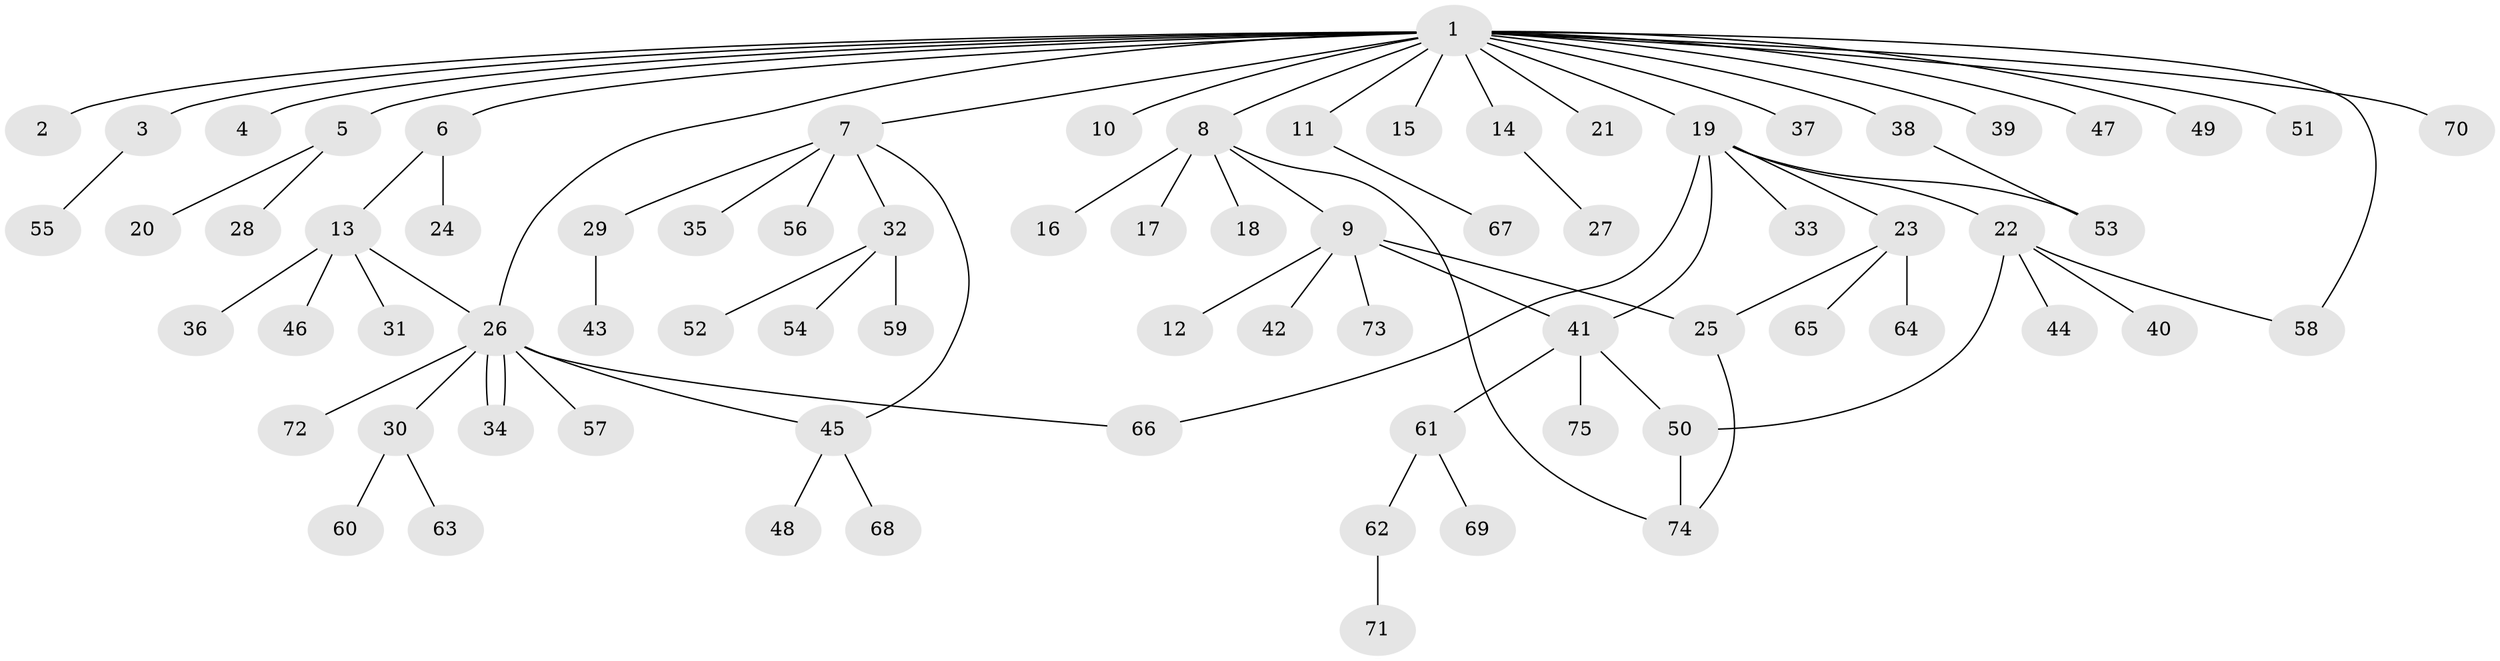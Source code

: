 // coarse degree distribution, {18: 0.045454545454545456, 1: 0.7272727272727273, 5: 0.09090909090909091, 2: 0.13636363636363635}
// Generated by graph-tools (version 1.1) at 2025/18/03/04/25 18:18:24]
// undirected, 75 vertices, 85 edges
graph export_dot {
graph [start="1"]
  node [color=gray90,style=filled];
  1;
  2;
  3;
  4;
  5;
  6;
  7;
  8;
  9;
  10;
  11;
  12;
  13;
  14;
  15;
  16;
  17;
  18;
  19;
  20;
  21;
  22;
  23;
  24;
  25;
  26;
  27;
  28;
  29;
  30;
  31;
  32;
  33;
  34;
  35;
  36;
  37;
  38;
  39;
  40;
  41;
  42;
  43;
  44;
  45;
  46;
  47;
  48;
  49;
  50;
  51;
  52;
  53;
  54;
  55;
  56;
  57;
  58;
  59;
  60;
  61;
  62;
  63;
  64;
  65;
  66;
  67;
  68;
  69;
  70;
  71;
  72;
  73;
  74;
  75;
  1 -- 2;
  1 -- 3;
  1 -- 4;
  1 -- 5;
  1 -- 6;
  1 -- 7;
  1 -- 8;
  1 -- 10;
  1 -- 11;
  1 -- 14;
  1 -- 15;
  1 -- 19;
  1 -- 21;
  1 -- 26;
  1 -- 37;
  1 -- 38;
  1 -- 39;
  1 -- 47;
  1 -- 49;
  1 -- 51;
  1 -- 58;
  1 -- 70;
  3 -- 55;
  5 -- 20;
  5 -- 28;
  6 -- 13;
  6 -- 24;
  7 -- 29;
  7 -- 32;
  7 -- 35;
  7 -- 45;
  7 -- 56;
  8 -- 9;
  8 -- 16;
  8 -- 17;
  8 -- 18;
  8 -- 74;
  9 -- 12;
  9 -- 25;
  9 -- 41;
  9 -- 42;
  9 -- 73;
  11 -- 67;
  13 -- 26;
  13 -- 31;
  13 -- 36;
  13 -- 46;
  14 -- 27;
  19 -- 22;
  19 -- 23;
  19 -- 33;
  19 -- 41;
  19 -- 53;
  19 -- 66;
  22 -- 40;
  22 -- 44;
  22 -- 50;
  22 -- 58;
  23 -- 25;
  23 -- 64;
  23 -- 65;
  25 -- 74;
  26 -- 30;
  26 -- 34;
  26 -- 34;
  26 -- 45;
  26 -- 57;
  26 -- 66;
  26 -- 72;
  29 -- 43;
  30 -- 60;
  30 -- 63;
  32 -- 52;
  32 -- 54;
  32 -- 59;
  38 -- 53;
  41 -- 50;
  41 -- 61;
  41 -- 75;
  45 -- 48;
  45 -- 68;
  50 -- 74;
  61 -- 62;
  61 -- 69;
  62 -- 71;
}
